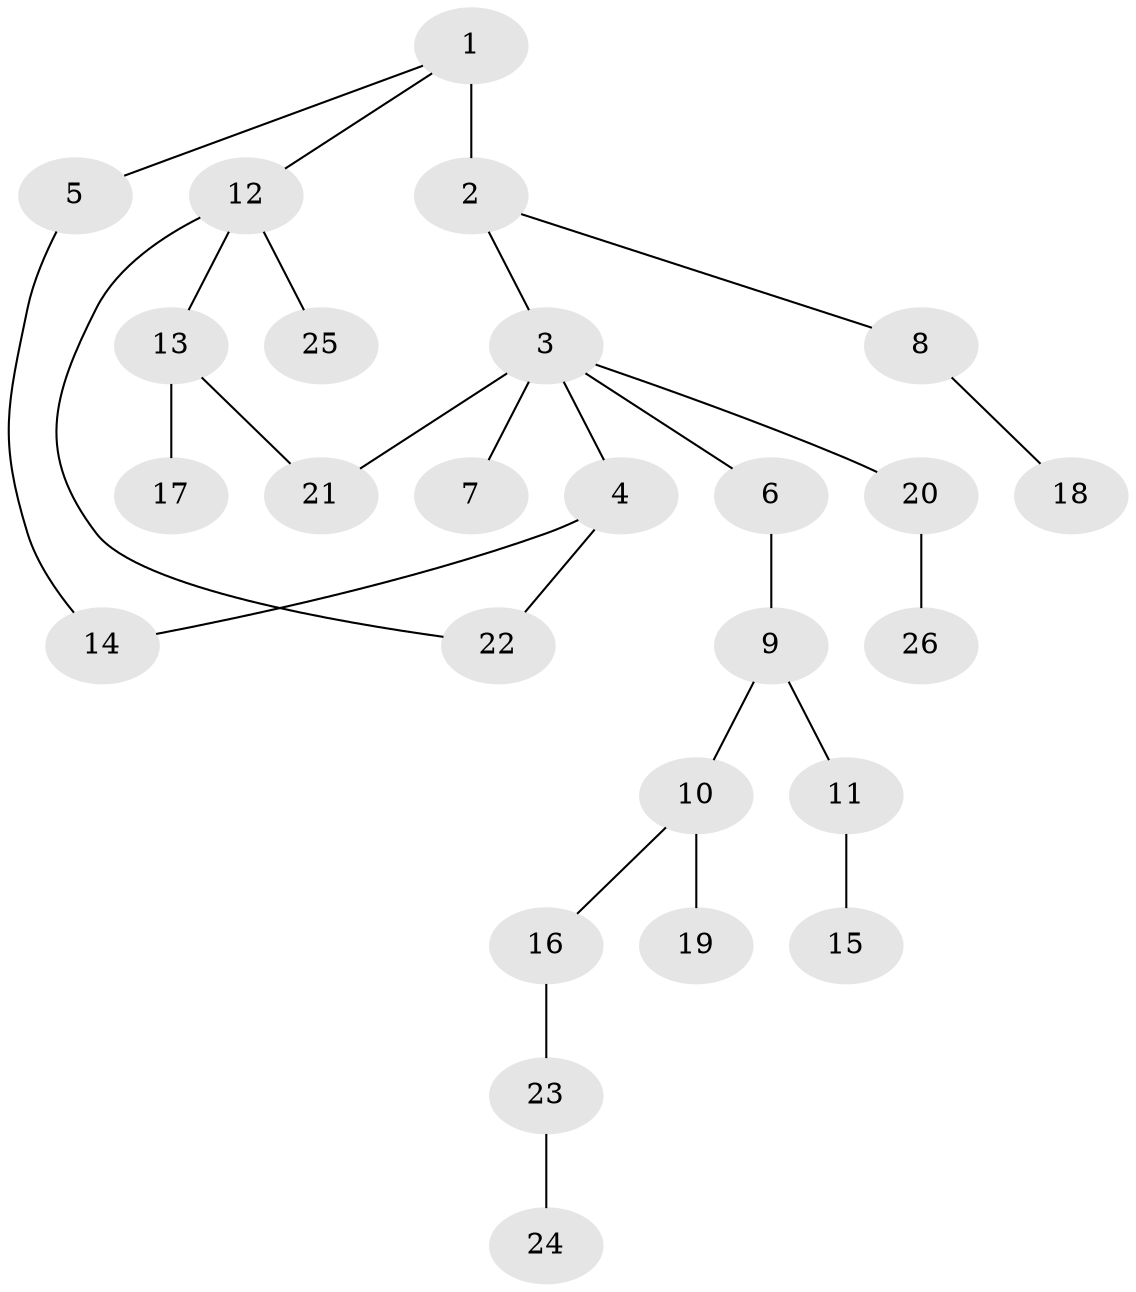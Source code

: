 // original degree distribution, {6: 0.058823529411764705, 1: 0.49019607843137253, 3: 0.11764705882352941, 4: 0.0784313725490196, 2: 0.23529411764705882, 5: 0.0196078431372549}
// Generated by graph-tools (version 1.1) at 2025/49/03/04/25 22:49:14]
// undirected, 26 vertices, 28 edges
graph export_dot {
  node [color=gray90,style=filled];
  1;
  2;
  3;
  4;
  5;
  6;
  7;
  8;
  9;
  10;
  11;
  12;
  13;
  14;
  15;
  16;
  17;
  18;
  19;
  20;
  21;
  22;
  23;
  24;
  25;
  26;
  1 -- 2 [weight=3.0];
  1 -- 5 [weight=1.0];
  1 -- 12 [weight=1.0];
  2 -- 3 [weight=1.0];
  2 -- 8 [weight=1.0];
  3 -- 4 [weight=1.0];
  3 -- 6 [weight=1.0];
  3 -- 7 [weight=1.0];
  3 -- 20 [weight=1.0];
  3 -- 21 [weight=1.0];
  4 -- 14 [weight=1.0];
  4 -- 22 [weight=1.0];
  5 -- 14 [weight=1.0];
  6 -- 9 [weight=3.0];
  8 -- 18 [weight=1.0];
  9 -- 10 [weight=1.0];
  9 -- 11 [weight=1.0];
  10 -- 16 [weight=1.0];
  10 -- 19 [weight=1.0];
  11 -- 15 [weight=3.0];
  12 -- 13 [weight=1.0];
  12 -- 22 [weight=1.0];
  12 -- 25 [weight=1.0];
  13 -- 17 [weight=1.0];
  13 -- 21 [weight=1.0];
  16 -- 23 [weight=1.0];
  20 -- 26 [weight=1.0];
  23 -- 24 [weight=1.0];
}
